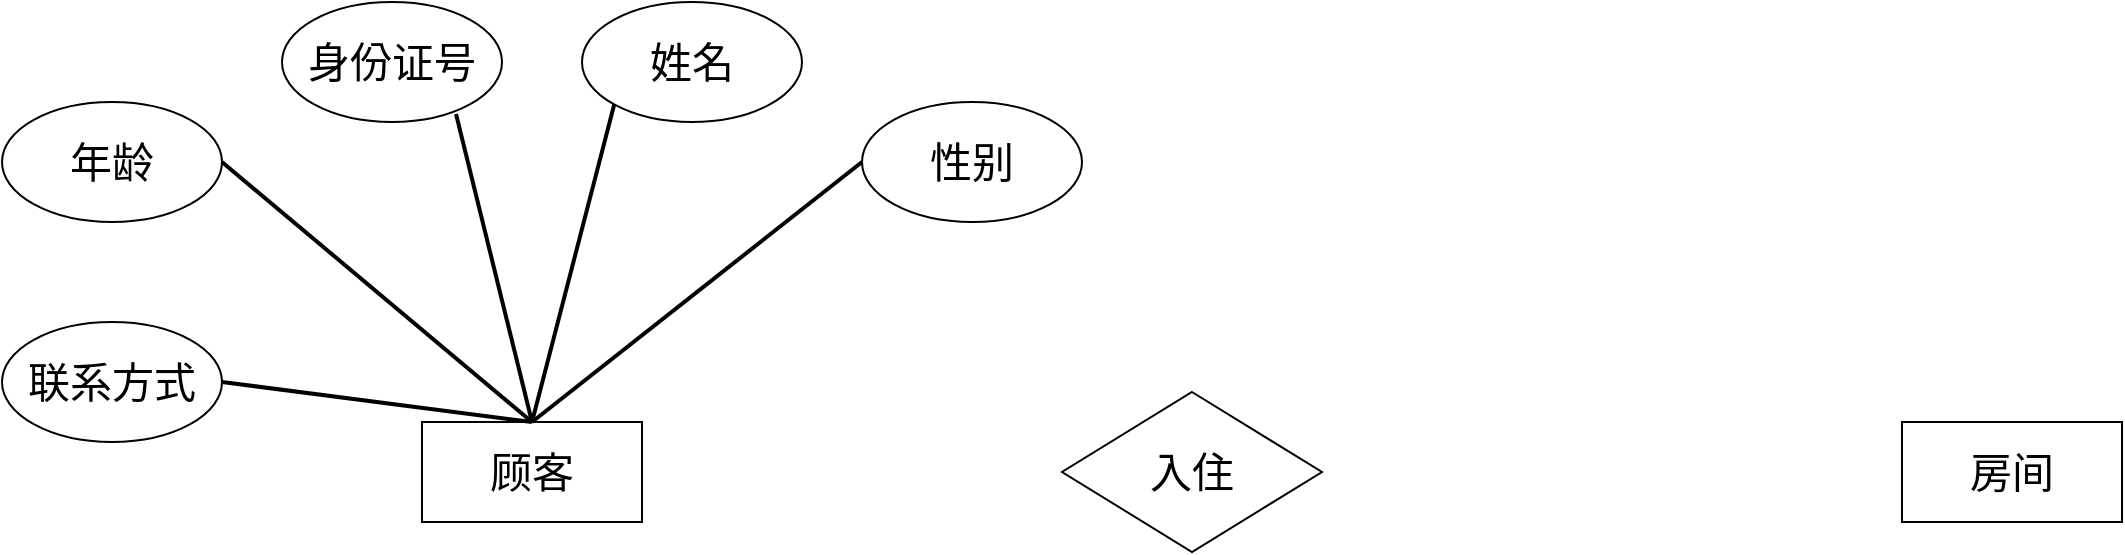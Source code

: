 <mxfile version="22.1.5" type="github">
  <diagram id="R2lEEEUBdFMjLlhIrx00" name="Page-1">
    <mxGraphModel dx="1804" dy="610" grid="1" gridSize="10" guides="1" tooltips="1" connect="1" arrows="1" fold="1" page="1" pageScale="1" pageWidth="850" pageHeight="1100" math="0" shadow="0" extFonts="Permanent Marker^https://fonts.googleapis.com/css?family=Permanent+Marker">
      <root>
        <mxCell id="0" />
        <mxCell id="1" parent="0" />
        <mxCell id="kGty0lGPng4yZn2d_2WX-1" value="&lt;font style=&quot;font-size: 21px;&quot;&gt;顾客&lt;/font&gt;" style="rounded=0;whiteSpace=wrap;html=1;" vertex="1" parent="1">
          <mxGeometry x="140" y="230" width="110" height="50" as="geometry" />
        </mxCell>
        <mxCell id="kGty0lGPng4yZn2d_2WX-3" value="&lt;font style=&quot;font-size: 21px;&quot;&gt;身份证号&lt;/font&gt;" style="ellipse;whiteSpace=wrap;html=1;" vertex="1" parent="1">
          <mxGeometry x="70" y="20" width="110" height="60" as="geometry" />
        </mxCell>
        <mxCell id="kGty0lGPng4yZn2d_2WX-4" value="" style="endArrow=none;html=1;rounded=0;exitX=0.5;exitY=0;exitDx=0;exitDy=0;entryX=0.791;entryY=0.933;entryDx=0;entryDy=0;entryPerimeter=0;strokeWidth=2;" edge="1" parent="1" source="kGty0lGPng4yZn2d_2WX-1" target="kGty0lGPng4yZn2d_2WX-3">
          <mxGeometry width="50" height="50" relative="1" as="geometry">
            <mxPoint x="230" y="200" as="sourcePoint" />
            <mxPoint x="280" y="150" as="targetPoint" />
          </mxGeometry>
        </mxCell>
        <mxCell id="kGty0lGPng4yZn2d_2WX-5" value="&lt;span style=&quot;font-size: 21px;&quot;&gt;房间&lt;/span&gt;" style="rounded=0;whiteSpace=wrap;html=1;" vertex="1" parent="1">
          <mxGeometry x="880" y="230" width="110" height="50" as="geometry" />
        </mxCell>
        <mxCell id="kGty0lGPng4yZn2d_2WX-6" value="&lt;font style=&quot;font-size: 21px;&quot;&gt;姓名&lt;/font&gt;" style="ellipse;whiteSpace=wrap;html=1;" vertex="1" parent="1">
          <mxGeometry x="220" y="20" width="110" height="60" as="geometry" />
        </mxCell>
        <mxCell id="kGty0lGPng4yZn2d_2WX-7" value="&lt;font style=&quot;font-size: 21px;&quot;&gt;性别&lt;/font&gt;" style="ellipse;whiteSpace=wrap;html=1;" vertex="1" parent="1">
          <mxGeometry x="360" y="70" width="110" height="60" as="geometry" />
        </mxCell>
        <mxCell id="kGty0lGPng4yZn2d_2WX-8" value="&lt;font style=&quot;font-size: 21px;&quot;&gt;年龄&lt;/font&gt;" style="ellipse;whiteSpace=wrap;html=1;" vertex="1" parent="1">
          <mxGeometry x="-70" y="70" width="110" height="60" as="geometry" />
        </mxCell>
        <mxCell id="kGty0lGPng4yZn2d_2WX-9" value="" style="endArrow=none;html=1;rounded=0;entryX=0;entryY=1;entryDx=0;entryDy=0;strokeWidth=2;exitX=0.5;exitY=0;exitDx=0;exitDy=0;" edge="1" parent="1" source="kGty0lGPng4yZn2d_2WX-1" target="kGty0lGPng4yZn2d_2WX-6">
          <mxGeometry width="50" height="50" relative="1" as="geometry">
            <mxPoint x="220" y="220" as="sourcePoint" />
            <mxPoint x="300" y="200" as="targetPoint" />
          </mxGeometry>
        </mxCell>
        <mxCell id="kGty0lGPng4yZn2d_2WX-10" value="" style="endArrow=none;html=1;rounded=0;entryX=0.5;entryY=0;entryDx=0;entryDy=0;strokeWidth=2;exitX=0;exitY=0.5;exitDx=0;exitDy=0;" edge="1" parent="1" source="kGty0lGPng4yZn2d_2WX-7" target="kGty0lGPng4yZn2d_2WX-1">
          <mxGeometry width="50" height="50" relative="1" as="geometry">
            <mxPoint x="310" y="289" as="sourcePoint" />
            <mxPoint x="339" y="240" as="targetPoint" />
          </mxGeometry>
        </mxCell>
        <mxCell id="kGty0lGPng4yZn2d_2WX-11" value="" style="endArrow=none;html=1;rounded=0;exitX=0.5;exitY=0;exitDx=0;exitDy=0;entryX=1;entryY=0.5;entryDx=0;entryDy=0;strokeWidth=2;" edge="1" parent="1" source="kGty0lGPng4yZn2d_2WX-1" target="kGty0lGPng4yZn2d_2WX-8">
          <mxGeometry width="50" height="50" relative="1" as="geometry">
            <mxPoint x="111" y="294" as="sourcePoint" />
            <mxPoint x="80" y="250" as="targetPoint" />
          </mxGeometry>
        </mxCell>
        <mxCell id="kGty0lGPng4yZn2d_2WX-12" value="&lt;font style=&quot;font-size: 21px;&quot;&gt;入住&lt;/font&gt;" style="rhombus;whiteSpace=wrap;html=1;" vertex="1" parent="1">
          <mxGeometry x="460" y="215" width="130" height="80" as="geometry" />
        </mxCell>
        <mxCell id="kGty0lGPng4yZn2d_2WX-13" value="&lt;span style=&quot;font-size: 21px;&quot;&gt;联系方式&lt;/span&gt;" style="ellipse;whiteSpace=wrap;html=1;" vertex="1" parent="1">
          <mxGeometry x="-70" y="180" width="110" height="60" as="geometry" />
        </mxCell>
        <mxCell id="kGty0lGPng4yZn2d_2WX-14" value="" style="endArrow=none;html=1;rounded=0;exitX=0.5;exitY=0;exitDx=0;exitDy=0;entryX=1;entryY=0.5;entryDx=0;entryDy=0;strokeWidth=2;" edge="1" parent="1" source="kGty0lGPng4yZn2d_2WX-1" target="kGty0lGPng4yZn2d_2WX-13">
          <mxGeometry width="50" height="50" relative="1" as="geometry">
            <mxPoint x="225" y="400" as="sourcePoint" />
            <mxPoint x="70" y="270" as="targetPoint" />
          </mxGeometry>
        </mxCell>
      </root>
    </mxGraphModel>
  </diagram>
</mxfile>
